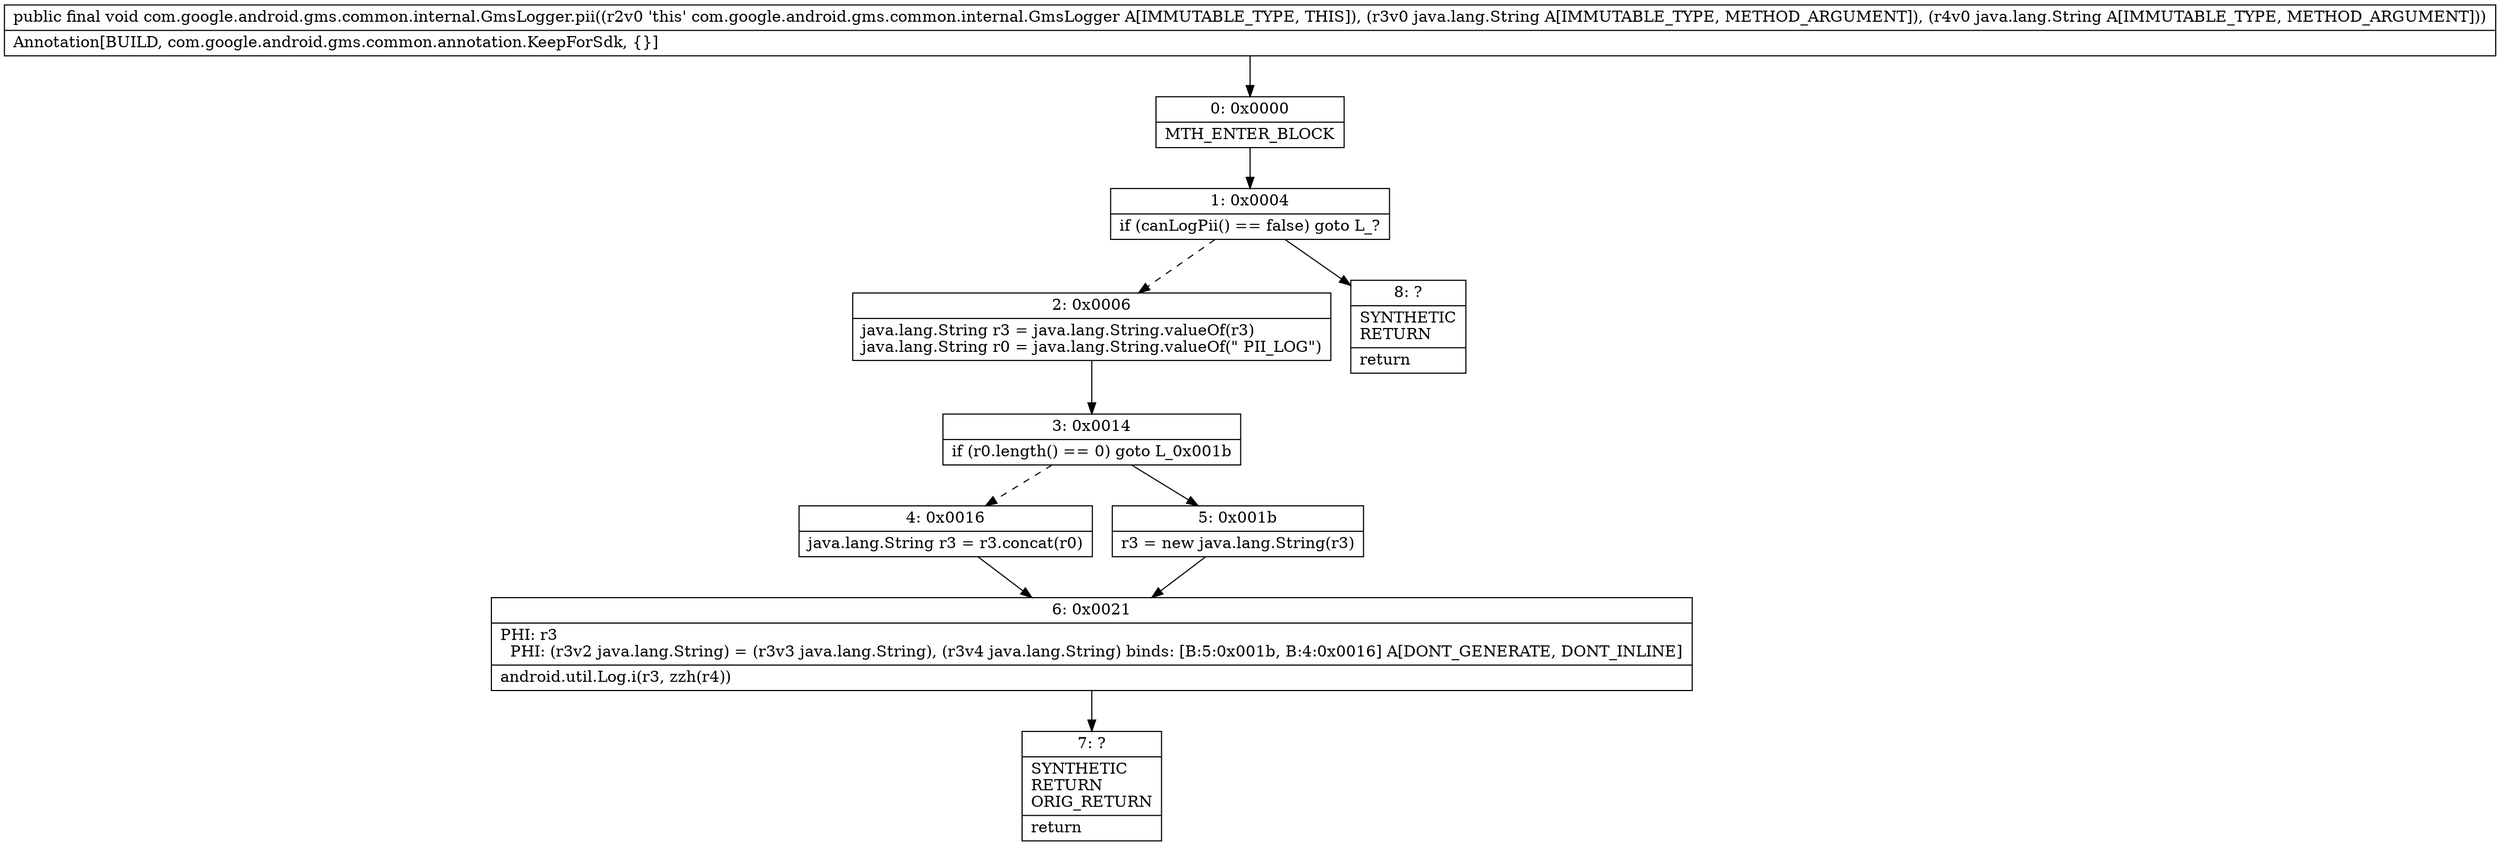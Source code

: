 digraph "CFG forcom.google.android.gms.common.internal.GmsLogger.pii(Ljava\/lang\/String;Ljava\/lang\/String;)V" {
Node_0 [shape=record,label="{0\:\ 0x0000|MTH_ENTER_BLOCK\l}"];
Node_1 [shape=record,label="{1\:\ 0x0004|if (canLogPii() == false) goto L_?\l}"];
Node_2 [shape=record,label="{2\:\ 0x0006|java.lang.String r3 = java.lang.String.valueOf(r3)\ljava.lang.String r0 = java.lang.String.valueOf(\" PII_LOG\")\l}"];
Node_3 [shape=record,label="{3\:\ 0x0014|if (r0.length() == 0) goto L_0x001b\l}"];
Node_4 [shape=record,label="{4\:\ 0x0016|java.lang.String r3 = r3.concat(r0)\l}"];
Node_5 [shape=record,label="{5\:\ 0x001b|r3 = new java.lang.String(r3)\l}"];
Node_6 [shape=record,label="{6\:\ 0x0021|PHI: r3 \l  PHI: (r3v2 java.lang.String) = (r3v3 java.lang.String), (r3v4 java.lang.String) binds: [B:5:0x001b, B:4:0x0016] A[DONT_GENERATE, DONT_INLINE]\l|android.util.Log.i(r3, zzh(r4))\l}"];
Node_7 [shape=record,label="{7\:\ ?|SYNTHETIC\lRETURN\lORIG_RETURN\l|return\l}"];
Node_8 [shape=record,label="{8\:\ ?|SYNTHETIC\lRETURN\l|return\l}"];
MethodNode[shape=record,label="{public final void com.google.android.gms.common.internal.GmsLogger.pii((r2v0 'this' com.google.android.gms.common.internal.GmsLogger A[IMMUTABLE_TYPE, THIS]), (r3v0 java.lang.String A[IMMUTABLE_TYPE, METHOD_ARGUMENT]), (r4v0 java.lang.String A[IMMUTABLE_TYPE, METHOD_ARGUMENT]))  | Annotation[BUILD, com.google.android.gms.common.annotation.KeepForSdk, \{\}]\l}"];
MethodNode -> Node_0;
Node_0 -> Node_1;
Node_1 -> Node_2[style=dashed];
Node_1 -> Node_8;
Node_2 -> Node_3;
Node_3 -> Node_4[style=dashed];
Node_3 -> Node_5;
Node_4 -> Node_6;
Node_5 -> Node_6;
Node_6 -> Node_7;
}


